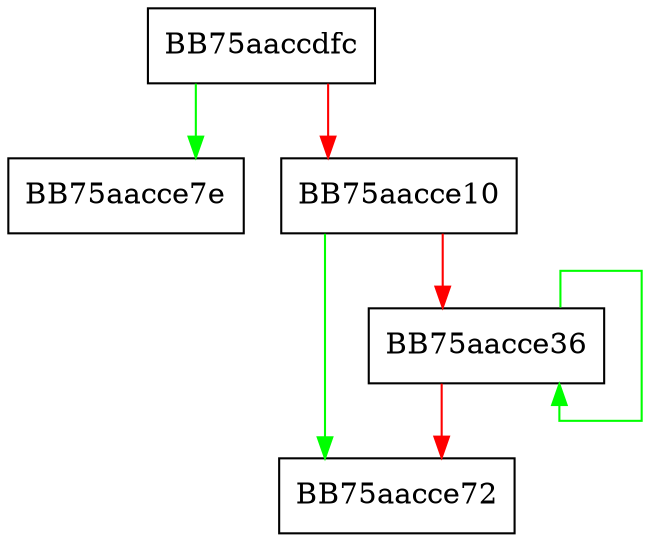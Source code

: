 digraph shiftRight {
  node [shape="box"];
  graph [splines=ortho];
  BB75aaccdfc -> BB75aacce7e [color="green"];
  BB75aaccdfc -> BB75aacce10 [color="red"];
  BB75aacce10 -> BB75aacce72 [color="green"];
  BB75aacce10 -> BB75aacce36 [color="red"];
  BB75aacce36 -> BB75aacce36 [color="green"];
  BB75aacce36 -> BB75aacce72 [color="red"];
}